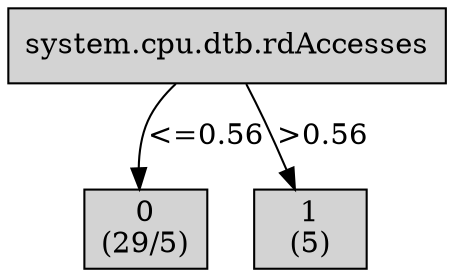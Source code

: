 digraph ID3_Tree {
"0" [shape=box, style=filled, label="system.cpu.dtb.rdAccesses
", weight=1]
"1" [shape=box, style=filled, label="0
(29/5)
", weight=2]
0 -> 1 [ label = "<=0.56"];
"2" [shape=box, style=filled, label="1
(5)
", weight=2]
0 -> 2 [ label = ">0.56"];
{rank=same; 0;};
{rank=same; 1;2;};
}